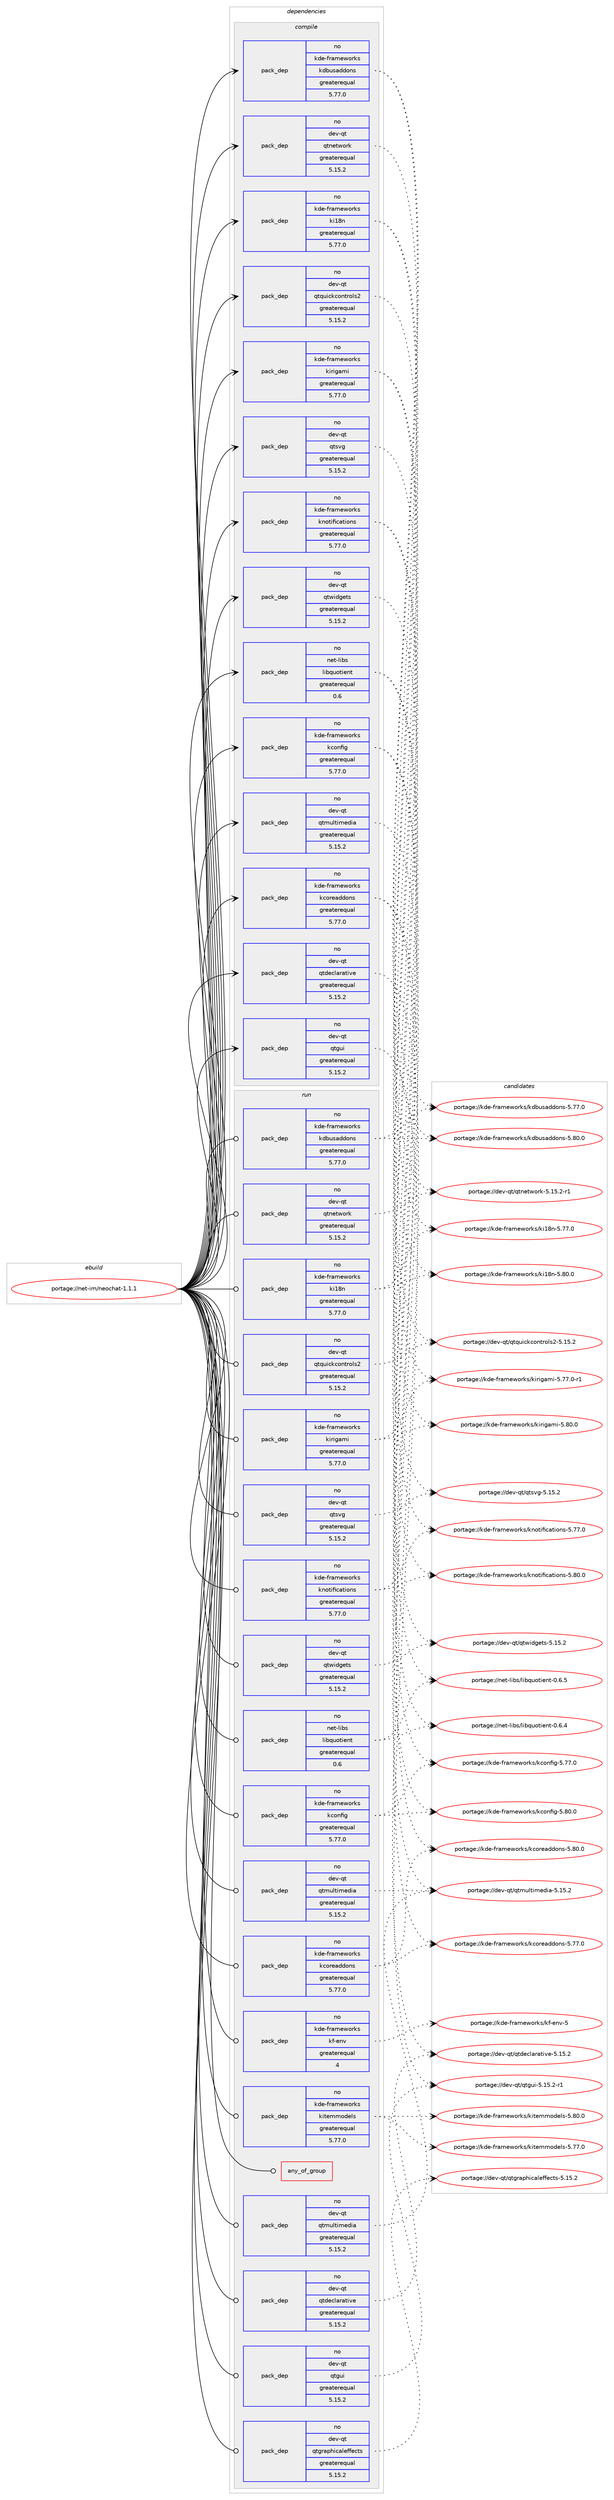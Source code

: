 digraph prolog {

# *************
# Graph options
# *************

newrank=true;
concentrate=true;
compound=true;
graph [rankdir=LR,fontname=Helvetica,fontsize=10,ranksep=1.5];#, ranksep=2.5, nodesep=0.2];
edge  [arrowhead=vee];
node  [fontname=Helvetica,fontsize=10];

# **********
# The ebuild
# **********

subgraph cluster_leftcol {
color=gray;
rank=same;
label=<<i>ebuild</i>>;
id [label="portage://net-im/neochat-1.1.1", color=red, width=4, href="../net-im/neochat-1.1.1.svg"];
}

# ****************
# The dependencies
# ****************

subgraph cluster_midcol {
color=gray;
label=<<i>dependencies</i>>;
subgraph cluster_compile {
fillcolor="#eeeeee";
style=filled;
label=<<i>compile</i>>;
# *** BEGIN UNKNOWN DEPENDENCY TYPE (TODO) ***
# id -> package_dependency(portage://net-im/neochat-1.1.1,install,no,app-text,cmark,none,[,,],any_same_slot,[])
# *** END UNKNOWN DEPENDENCY TYPE (TODO) ***

# *** BEGIN UNKNOWN DEPENDENCY TYPE (TODO) ***
# id -> package_dependency(portage://net-im/neochat-1.1.1,install,no,dev-libs,qtkeychain,none,[,,],any_same_slot,[])
# *** END UNKNOWN DEPENDENCY TYPE (TODO) ***

# *** BEGIN UNKNOWN DEPENDENCY TYPE (TODO) ***
# id -> package_dependency(portage://net-im/neochat-1.1.1,install,no,dev-qt,qtcore,none,[,,],[slot(5)],[])
# *** END UNKNOWN DEPENDENCY TYPE (TODO) ***

subgraph pack51 {
dependency125 [label=<<TABLE BORDER="0" CELLBORDER="1" CELLSPACING="0" CELLPADDING="4" WIDTH="220"><TR><TD ROWSPAN="6" CELLPADDING="30">pack_dep</TD></TR><TR><TD WIDTH="110">no</TD></TR><TR><TD>dev-qt</TD></TR><TR><TD>qtdeclarative</TD></TR><TR><TD>greaterequal</TD></TR><TR><TD>5.15.2</TD></TR></TABLE>>, shape=none, color=blue];
}
id:e -> dependency125:w [weight=20,style="solid",arrowhead="vee"];
subgraph pack52 {
dependency126 [label=<<TABLE BORDER="0" CELLBORDER="1" CELLSPACING="0" CELLPADDING="4" WIDTH="220"><TR><TD ROWSPAN="6" CELLPADDING="30">pack_dep</TD></TR><TR><TD WIDTH="110">no</TD></TR><TR><TD>dev-qt</TD></TR><TR><TD>qtgui</TD></TR><TR><TD>greaterequal</TD></TR><TR><TD>5.15.2</TD></TR></TABLE>>, shape=none, color=blue];
}
id:e -> dependency126:w [weight=20,style="solid",arrowhead="vee"];
subgraph pack53 {
dependency127 [label=<<TABLE BORDER="0" CELLBORDER="1" CELLSPACING="0" CELLPADDING="4" WIDTH="220"><TR><TD ROWSPAN="6" CELLPADDING="30">pack_dep</TD></TR><TR><TD WIDTH="110">no</TD></TR><TR><TD>dev-qt</TD></TR><TR><TD>qtmultimedia</TD></TR><TR><TD>greaterequal</TD></TR><TR><TD>5.15.2</TD></TR></TABLE>>, shape=none, color=blue];
}
id:e -> dependency127:w [weight=20,style="solid",arrowhead="vee"];
subgraph pack54 {
dependency128 [label=<<TABLE BORDER="0" CELLBORDER="1" CELLSPACING="0" CELLPADDING="4" WIDTH="220"><TR><TD ROWSPAN="6" CELLPADDING="30">pack_dep</TD></TR><TR><TD WIDTH="110">no</TD></TR><TR><TD>dev-qt</TD></TR><TR><TD>qtnetwork</TD></TR><TR><TD>greaterequal</TD></TR><TR><TD>5.15.2</TD></TR></TABLE>>, shape=none, color=blue];
}
id:e -> dependency128:w [weight=20,style="solid",arrowhead="vee"];
subgraph pack55 {
dependency129 [label=<<TABLE BORDER="0" CELLBORDER="1" CELLSPACING="0" CELLPADDING="4" WIDTH="220"><TR><TD ROWSPAN="6" CELLPADDING="30">pack_dep</TD></TR><TR><TD WIDTH="110">no</TD></TR><TR><TD>dev-qt</TD></TR><TR><TD>qtquickcontrols2</TD></TR><TR><TD>greaterequal</TD></TR><TR><TD>5.15.2</TD></TR></TABLE>>, shape=none, color=blue];
}
id:e -> dependency129:w [weight=20,style="solid",arrowhead="vee"];
subgraph pack56 {
dependency130 [label=<<TABLE BORDER="0" CELLBORDER="1" CELLSPACING="0" CELLPADDING="4" WIDTH="220"><TR><TD ROWSPAN="6" CELLPADDING="30">pack_dep</TD></TR><TR><TD WIDTH="110">no</TD></TR><TR><TD>dev-qt</TD></TR><TR><TD>qtsvg</TD></TR><TR><TD>greaterequal</TD></TR><TR><TD>5.15.2</TD></TR></TABLE>>, shape=none, color=blue];
}
id:e -> dependency130:w [weight=20,style="solid",arrowhead="vee"];
subgraph pack57 {
dependency131 [label=<<TABLE BORDER="0" CELLBORDER="1" CELLSPACING="0" CELLPADDING="4" WIDTH="220"><TR><TD ROWSPAN="6" CELLPADDING="30">pack_dep</TD></TR><TR><TD WIDTH="110">no</TD></TR><TR><TD>dev-qt</TD></TR><TR><TD>qtwidgets</TD></TR><TR><TD>greaterequal</TD></TR><TR><TD>5.15.2</TD></TR></TABLE>>, shape=none, color=blue];
}
id:e -> dependency131:w [weight=20,style="solid",arrowhead="vee"];
# *** BEGIN UNKNOWN DEPENDENCY TYPE (TODO) ***
# id -> package_dependency(portage://net-im/neochat-1.1.1,install,no,dev-util,desktop-file-utils,none,[,,],[],[])
# *** END UNKNOWN DEPENDENCY TYPE (TODO) ***

subgraph pack58 {
dependency132 [label=<<TABLE BORDER="0" CELLBORDER="1" CELLSPACING="0" CELLPADDING="4" WIDTH="220"><TR><TD ROWSPAN="6" CELLPADDING="30">pack_dep</TD></TR><TR><TD WIDTH="110">no</TD></TR><TR><TD>kde-frameworks</TD></TR><TR><TD>kconfig</TD></TR><TR><TD>greaterequal</TD></TR><TR><TD>5.77.0</TD></TR></TABLE>>, shape=none, color=blue];
}
id:e -> dependency132:w [weight=20,style="solid",arrowhead="vee"];
subgraph pack59 {
dependency133 [label=<<TABLE BORDER="0" CELLBORDER="1" CELLSPACING="0" CELLPADDING="4" WIDTH="220"><TR><TD ROWSPAN="6" CELLPADDING="30">pack_dep</TD></TR><TR><TD WIDTH="110">no</TD></TR><TR><TD>kde-frameworks</TD></TR><TR><TD>kcoreaddons</TD></TR><TR><TD>greaterequal</TD></TR><TR><TD>5.77.0</TD></TR></TABLE>>, shape=none, color=blue];
}
id:e -> dependency133:w [weight=20,style="solid",arrowhead="vee"];
subgraph pack60 {
dependency134 [label=<<TABLE BORDER="0" CELLBORDER="1" CELLSPACING="0" CELLPADDING="4" WIDTH="220"><TR><TD ROWSPAN="6" CELLPADDING="30">pack_dep</TD></TR><TR><TD WIDTH="110">no</TD></TR><TR><TD>kde-frameworks</TD></TR><TR><TD>kdbusaddons</TD></TR><TR><TD>greaterequal</TD></TR><TR><TD>5.77.0</TD></TR></TABLE>>, shape=none, color=blue];
}
id:e -> dependency134:w [weight=20,style="solid",arrowhead="vee"];
subgraph pack61 {
dependency135 [label=<<TABLE BORDER="0" CELLBORDER="1" CELLSPACING="0" CELLPADDING="4" WIDTH="220"><TR><TD ROWSPAN="6" CELLPADDING="30">pack_dep</TD></TR><TR><TD WIDTH="110">no</TD></TR><TR><TD>kde-frameworks</TD></TR><TR><TD>ki18n</TD></TR><TR><TD>greaterequal</TD></TR><TR><TD>5.77.0</TD></TR></TABLE>>, shape=none, color=blue];
}
id:e -> dependency135:w [weight=20,style="solid",arrowhead="vee"];
subgraph pack62 {
dependency136 [label=<<TABLE BORDER="0" CELLBORDER="1" CELLSPACING="0" CELLPADDING="4" WIDTH="220"><TR><TD ROWSPAN="6" CELLPADDING="30">pack_dep</TD></TR><TR><TD WIDTH="110">no</TD></TR><TR><TD>kde-frameworks</TD></TR><TR><TD>kirigami</TD></TR><TR><TD>greaterequal</TD></TR><TR><TD>5.77.0</TD></TR></TABLE>>, shape=none, color=blue];
}
id:e -> dependency136:w [weight=20,style="solid",arrowhead="vee"];
subgraph pack63 {
dependency137 [label=<<TABLE BORDER="0" CELLBORDER="1" CELLSPACING="0" CELLPADDING="4" WIDTH="220"><TR><TD ROWSPAN="6" CELLPADDING="30">pack_dep</TD></TR><TR><TD WIDTH="110">no</TD></TR><TR><TD>kde-frameworks</TD></TR><TR><TD>knotifications</TD></TR><TR><TD>greaterequal</TD></TR><TR><TD>5.77.0</TD></TR></TABLE>>, shape=none, color=blue];
}
id:e -> dependency137:w [weight=20,style="solid",arrowhead="vee"];
# *** BEGIN UNKNOWN DEPENDENCY TYPE (TODO) ***
# id -> package_dependency(portage://net-im/neochat-1.1.1,install,no,media-libs,kquickimageeditor,none,[,,],[slot(5)],[])
# *** END UNKNOWN DEPENDENCY TYPE (TODO) ***

subgraph pack64 {
dependency138 [label=<<TABLE BORDER="0" CELLBORDER="1" CELLSPACING="0" CELLPADDING="4" WIDTH="220"><TR><TD ROWSPAN="6" CELLPADDING="30">pack_dep</TD></TR><TR><TD WIDTH="110">no</TD></TR><TR><TD>net-libs</TD></TR><TR><TD>libquotient</TD></TR><TR><TD>greaterequal</TD></TR><TR><TD>0.6</TD></TR></TABLE>>, shape=none, color=blue];
}
id:e -> dependency138:w [weight=20,style="solid",arrowhead="vee"];
# *** BEGIN UNKNOWN DEPENDENCY TYPE (TODO) ***
# id -> package_dependency(portage://net-im/neochat-1.1.1,install,no,x11-misc,shared-mime-info,none,[,,],[],[])
# *** END UNKNOWN DEPENDENCY TYPE (TODO) ***

}
subgraph cluster_compileandrun {
fillcolor="#eeeeee";
style=filled;
label=<<i>compile and run</i>>;
}
subgraph cluster_run {
fillcolor="#eeeeee";
style=filled;
label=<<i>run</i>>;
subgraph any5 {
dependency139 [label=<<TABLE BORDER="0" CELLBORDER="1" CELLSPACING="0" CELLPADDING="4"><TR><TD CELLPADDING="10">any_of_group</TD></TR></TABLE>>, shape=none, color=red];# *** BEGIN UNKNOWN DEPENDENCY TYPE (TODO) ***
# dependency139 -> package_dependency(portage://net-im/neochat-1.1.1,run,no,kde-frameworks,breeze-icons,none,[,,],any_different_slot,[])
# *** END UNKNOWN DEPENDENCY TYPE (TODO) ***

# *** BEGIN UNKNOWN DEPENDENCY TYPE (TODO) ***
# dependency139 -> package_dependency(portage://net-im/neochat-1.1.1,run,no,kde-frameworks,oxygen-icons,none,[,,],any_different_slot,[])
# *** END UNKNOWN DEPENDENCY TYPE (TODO) ***

}
id:e -> dependency139:w [weight=20,style="solid",arrowhead="odot"];
# *** BEGIN UNKNOWN DEPENDENCY TYPE (TODO) ***
# id -> package_dependency(portage://net-im/neochat-1.1.1,run,no,app-text,cmark,none,[,,],any_same_slot,[])
# *** END UNKNOWN DEPENDENCY TYPE (TODO) ***

# *** BEGIN UNKNOWN DEPENDENCY TYPE (TODO) ***
# id -> package_dependency(portage://net-im/neochat-1.1.1,run,no,dev-libs,qtkeychain,none,[,,],any_same_slot,[])
# *** END UNKNOWN DEPENDENCY TYPE (TODO) ***

# *** BEGIN UNKNOWN DEPENDENCY TYPE (TODO) ***
# id -> package_dependency(portage://net-im/neochat-1.1.1,run,no,dev-qt,qtcore,none,[,,],[slot(5)],[])
# *** END UNKNOWN DEPENDENCY TYPE (TODO) ***

subgraph pack65 {
dependency140 [label=<<TABLE BORDER="0" CELLBORDER="1" CELLSPACING="0" CELLPADDING="4" WIDTH="220"><TR><TD ROWSPAN="6" CELLPADDING="30">pack_dep</TD></TR><TR><TD WIDTH="110">no</TD></TR><TR><TD>dev-qt</TD></TR><TR><TD>qtdeclarative</TD></TR><TR><TD>greaterequal</TD></TR><TR><TD>5.15.2</TD></TR></TABLE>>, shape=none, color=blue];
}
id:e -> dependency140:w [weight=20,style="solid",arrowhead="odot"];
subgraph pack66 {
dependency141 [label=<<TABLE BORDER="0" CELLBORDER="1" CELLSPACING="0" CELLPADDING="4" WIDTH="220"><TR><TD ROWSPAN="6" CELLPADDING="30">pack_dep</TD></TR><TR><TD WIDTH="110">no</TD></TR><TR><TD>dev-qt</TD></TR><TR><TD>qtgraphicaleffects</TD></TR><TR><TD>greaterequal</TD></TR><TR><TD>5.15.2</TD></TR></TABLE>>, shape=none, color=blue];
}
id:e -> dependency141:w [weight=20,style="solid",arrowhead="odot"];
subgraph pack67 {
dependency142 [label=<<TABLE BORDER="0" CELLBORDER="1" CELLSPACING="0" CELLPADDING="4" WIDTH="220"><TR><TD ROWSPAN="6" CELLPADDING="30">pack_dep</TD></TR><TR><TD WIDTH="110">no</TD></TR><TR><TD>dev-qt</TD></TR><TR><TD>qtgui</TD></TR><TR><TD>greaterequal</TD></TR><TR><TD>5.15.2</TD></TR></TABLE>>, shape=none, color=blue];
}
id:e -> dependency142:w [weight=20,style="solid",arrowhead="odot"];
subgraph pack68 {
dependency143 [label=<<TABLE BORDER="0" CELLBORDER="1" CELLSPACING="0" CELLPADDING="4" WIDTH="220"><TR><TD ROWSPAN="6" CELLPADDING="30">pack_dep</TD></TR><TR><TD WIDTH="110">no</TD></TR><TR><TD>dev-qt</TD></TR><TR><TD>qtmultimedia</TD></TR><TR><TD>greaterequal</TD></TR><TR><TD>5.15.2</TD></TR></TABLE>>, shape=none, color=blue];
}
id:e -> dependency143:w [weight=20,style="solid",arrowhead="odot"];
subgraph pack69 {
dependency144 [label=<<TABLE BORDER="0" CELLBORDER="1" CELLSPACING="0" CELLPADDING="4" WIDTH="220"><TR><TD ROWSPAN="6" CELLPADDING="30">pack_dep</TD></TR><TR><TD WIDTH="110">no</TD></TR><TR><TD>dev-qt</TD></TR><TR><TD>qtmultimedia</TD></TR><TR><TD>greaterequal</TD></TR><TR><TD>5.15.2</TD></TR></TABLE>>, shape=none, color=blue];
}
id:e -> dependency144:w [weight=20,style="solid",arrowhead="odot"];
subgraph pack70 {
dependency145 [label=<<TABLE BORDER="0" CELLBORDER="1" CELLSPACING="0" CELLPADDING="4" WIDTH="220"><TR><TD ROWSPAN="6" CELLPADDING="30">pack_dep</TD></TR><TR><TD WIDTH="110">no</TD></TR><TR><TD>dev-qt</TD></TR><TR><TD>qtnetwork</TD></TR><TR><TD>greaterequal</TD></TR><TR><TD>5.15.2</TD></TR></TABLE>>, shape=none, color=blue];
}
id:e -> dependency145:w [weight=20,style="solid",arrowhead="odot"];
subgraph pack71 {
dependency146 [label=<<TABLE BORDER="0" CELLBORDER="1" CELLSPACING="0" CELLPADDING="4" WIDTH="220"><TR><TD ROWSPAN="6" CELLPADDING="30">pack_dep</TD></TR><TR><TD WIDTH="110">no</TD></TR><TR><TD>dev-qt</TD></TR><TR><TD>qtquickcontrols2</TD></TR><TR><TD>greaterequal</TD></TR><TR><TD>5.15.2</TD></TR></TABLE>>, shape=none, color=blue];
}
id:e -> dependency146:w [weight=20,style="solid",arrowhead="odot"];
subgraph pack72 {
dependency147 [label=<<TABLE BORDER="0" CELLBORDER="1" CELLSPACING="0" CELLPADDING="4" WIDTH="220"><TR><TD ROWSPAN="6" CELLPADDING="30">pack_dep</TD></TR><TR><TD WIDTH="110">no</TD></TR><TR><TD>dev-qt</TD></TR><TR><TD>qtsvg</TD></TR><TR><TD>greaterequal</TD></TR><TR><TD>5.15.2</TD></TR></TABLE>>, shape=none, color=blue];
}
id:e -> dependency147:w [weight=20,style="solid",arrowhead="odot"];
subgraph pack73 {
dependency148 [label=<<TABLE BORDER="0" CELLBORDER="1" CELLSPACING="0" CELLPADDING="4" WIDTH="220"><TR><TD ROWSPAN="6" CELLPADDING="30">pack_dep</TD></TR><TR><TD WIDTH="110">no</TD></TR><TR><TD>dev-qt</TD></TR><TR><TD>qtwidgets</TD></TR><TR><TD>greaterequal</TD></TR><TR><TD>5.15.2</TD></TR></TABLE>>, shape=none, color=blue];
}
id:e -> dependency148:w [weight=20,style="solid",arrowhead="odot"];
subgraph pack74 {
dependency149 [label=<<TABLE BORDER="0" CELLBORDER="1" CELLSPACING="0" CELLPADDING="4" WIDTH="220"><TR><TD ROWSPAN="6" CELLPADDING="30">pack_dep</TD></TR><TR><TD WIDTH="110">no</TD></TR><TR><TD>kde-frameworks</TD></TR><TR><TD>kconfig</TD></TR><TR><TD>greaterequal</TD></TR><TR><TD>5.77.0</TD></TR></TABLE>>, shape=none, color=blue];
}
id:e -> dependency149:w [weight=20,style="solid",arrowhead="odot"];
subgraph pack75 {
dependency150 [label=<<TABLE BORDER="0" CELLBORDER="1" CELLSPACING="0" CELLPADDING="4" WIDTH="220"><TR><TD ROWSPAN="6" CELLPADDING="30">pack_dep</TD></TR><TR><TD WIDTH="110">no</TD></TR><TR><TD>kde-frameworks</TD></TR><TR><TD>kcoreaddons</TD></TR><TR><TD>greaterequal</TD></TR><TR><TD>5.77.0</TD></TR></TABLE>>, shape=none, color=blue];
}
id:e -> dependency150:w [weight=20,style="solid",arrowhead="odot"];
subgraph pack76 {
dependency151 [label=<<TABLE BORDER="0" CELLBORDER="1" CELLSPACING="0" CELLPADDING="4" WIDTH="220"><TR><TD ROWSPAN="6" CELLPADDING="30">pack_dep</TD></TR><TR><TD WIDTH="110">no</TD></TR><TR><TD>kde-frameworks</TD></TR><TR><TD>kdbusaddons</TD></TR><TR><TD>greaterequal</TD></TR><TR><TD>5.77.0</TD></TR></TABLE>>, shape=none, color=blue];
}
id:e -> dependency151:w [weight=20,style="solid",arrowhead="odot"];
subgraph pack77 {
dependency152 [label=<<TABLE BORDER="0" CELLBORDER="1" CELLSPACING="0" CELLPADDING="4" WIDTH="220"><TR><TD ROWSPAN="6" CELLPADDING="30">pack_dep</TD></TR><TR><TD WIDTH="110">no</TD></TR><TR><TD>kde-frameworks</TD></TR><TR><TD>kf-env</TD></TR><TR><TD>greaterequal</TD></TR><TR><TD>4</TD></TR></TABLE>>, shape=none, color=blue];
}
id:e -> dependency152:w [weight=20,style="solid",arrowhead="odot"];
subgraph pack78 {
dependency153 [label=<<TABLE BORDER="0" CELLBORDER="1" CELLSPACING="0" CELLPADDING="4" WIDTH="220"><TR><TD ROWSPAN="6" CELLPADDING="30">pack_dep</TD></TR><TR><TD WIDTH="110">no</TD></TR><TR><TD>kde-frameworks</TD></TR><TR><TD>ki18n</TD></TR><TR><TD>greaterequal</TD></TR><TR><TD>5.77.0</TD></TR></TABLE>>, shape=none, color=blue];
}
id:e -> dependency153:w [weight=20,style="solid",arrowhead="odot"];
subgraph pack79 {
dependency154 [label=<<TABLE BORDER="0" CELLBORDER="1" CELLSPACING="0" CELLPADDING="4" WIDTH="220"><TR><TD ROWSPAN="6" CELLPADDING="30">pack_dep</TD></TR><TR><TD WIDTH="110">no</TD></TR><TR><TD>kde-frameworks</TD></TR><TR><TD>kirigami</TD></TR><TR><TD>greaterequal</TD></TR><TR><TD>5.77.0</TD></TR></TABLE>>, shape=none, color=blue];
}
id:e -> dependency154:w [weight=20,style="solid",arrowhead="odot"];
subgraph pack80 {
dependency155 [label=<<TABLE BORDER="0" CELLBORDER="1" CELLSPACING="0" CELLPADDING="4" WIDTH="220"><TR><TD ROWSPAN="6" CELLPADDING="30">pack_dep</TD></TR><TR><TD WIDTH="110">no</TD></TR><TR><TD>kde-frameworks</TD></TR><TR><TD>kitemmodels</TD></TR><TR><TD>greaterequal</TD></TR><TR><TD>5.77.0</TD></TR></TABLE>>, shape=none, color=blue];
}
id:e -> dependency155:w [weight=20,style="solid",arrowhead="odot"];
subgraph pack81 {
dependency156 [label=<<TABLE BORDER="0" CELLBORDER="1" CELLSPACING="0" CELLPADDING="4" WIDTH="220"><TR><TD ROWSPAN="6" CELLPADDING="30">pack_dep</TD></TR><TR><TD WIDTH="110">no</TD></TR><TR><TD>kde-frameworks</TD></TR><TR><TD>knotifications</TD></TR><TR><TD>greaterequal</TD></TR><TR><TD>5.77.0</TD></TR></TABLE>>, shape=none, color=blue];
}
id:e -> dependency156:w [weight=20,style="solid",arrowhead="odot"];
# *** BEGIN UNKNOWN DEPENDENCY TYPE (TODO) ***
# id -> package_dependency(portage://net-im/neochat-1.1.1,run,no,media-libs,kquickimageeditor,none,[,,],[slot(5)],[])
# *** END UNKNOWN DEPENDENCY TYPE (TODO) ***

subgraph pack82 {
dependency157 [label=<<TABLE BORDER="0" CELLBORDER="1" CELLSPACING="0" CELLPADDING="4" WIDTH="220"><TR><TD ROWSPAN="6" CELLPADDING="30">pack_dep</TD></TR><TR><TD WIDTH="110">no</TD></TR><TR><TD>net-libs</TD></TR><TR><TD>libquotient</TD></TR><TR><TD>greaterequal</TD></TR><TR><TD>0.6</TD></TR></TABLE>>, shape=none, color=blue];
}
id:e -> dependency157:w [weight=20,style="solid",arrowhead="odot"];
}
}

# **************
# The candidates
# **************

subgraph cluster_choices {
rank=same;
color=gray;
label=<<i>candidates</i>>;

subgraph choice51 {
color=black;
nodesep=1;
choice100101118451131164711311610010199108971149711610511810145534649534650 [label="portage://dev-qt/qtdeclarative-5.15.2", color=red, width=4,href="../dev-qt/qtdeclarative-5.15.2.svg"];
dependency125:e -> choice100101118451131164711311610010199108971149711610511810145534649534650:w [style=dotted,weight="100"];
}
subgraph choice52 {
color=black;
nodesep=1;
choice1001011184511311647113116103117105455346495346504511449 [label="portage://dev-qt/qtgui-5.15.2-r1", color=red, width=4,href="../dev-qt/qtgui-5.15.2-r1.svg"];
dependency126:e -> choice1001011184511311647113116103117105455346495346504511449:w [style=dotted,weight="100"];
}
subgraph choice53 {
color=black;
nodesep=1;
choice10010111845113116471131161091171081161051091011001059745534649534650 [label="portage://dev-qt/qtmultimedia-5.15.2", color=red, width=4,href="../dev-qt/qtmultimedia-5.15.2.svg"];
dependency127:e -> choice10010111845113116471131161091171081161051091011001059745534649534650:w [style=dotted,weight="100"];
}
subgraph choice54 {
color=black;
nodesep=1;
choice1001011184511311647113116110101116119111114107455346495346504511449 [label="portage://dev-qt/qtnetwork-5.15.2-r1", color=red, width=4,href="../dev-qt/qtnetwork-5.15.2-r1.svg"];
dependency128:e -> choice1001011184511311647113116110101116119111114107455346495346504511449:w [style=dotted,weight="100"];
}
subgraph choice55 {
color=black;
nodesep=1;
choice100101118451131164711311611311710599107991111101161141111081155045534649534650 [label="portage://dev-qt/qtquickcontrols2-5.15.2", color=red, width=4,href="../dev-qt/qtquickcontrols2-5.15.2.svg"];
dependency129:e -> choice100101118451131164711311611311710599107991111101161141111081155045534649534650:w [style=dotted,weight="100"];
}
subgraph choice56 {
color=black;
nodesep=1;
choice100101118451131164711311611511810345534649534650 [label="portage://dev-qt/qtsvg-5.15.2", color=red, width=4,href="../dev-qt/qtsvg-5.15.2.svg"];
dependency130:e -> choice100101118451131164711311611511810345534649534650:w [style=dotted,weight="100"];
}
subgraph choice57 {
color=black;
nodesep=1;
choice100101118451131164711311611910510010310111611545534649534650 [label="portage://dev-qt/qtwidgets-5.15.2", color=red, width=4,href="../dev-qt/qtwidgets-5.15.2.svg"];
dependency131:e -> choice100101118451131164711311611910510010310111611545534649534650:w [style=dotted,weight="100"];
}
subgraph choice58 {
color=black;
nodesep=1;
choice1071001014510211497109101119111114107115471079911111010210510345534655554648 [label="portage://kde-frameworks/kconfig-5.77.0", color=red, width=4,href="../kde-frameworks/kconfig-5.77.0.svg"];
choice1071001014510211497109101119111114107115471079911111010210510345534656484648 [label="portage://kde-frameworks/kconfig-5.80.0", color=red, width=4,href="../kde-frameworks/kconfig-5.80.0.svg"];
dependency132:e -> choice1071001014510211497109101119111114107115471079911111010210510345534655554648:w [style=dotted,weight="100"];
dependency132:e -> choice1071001014510211497109101119111114107115471079911111010210510345534656484648:w [style=dotted,weight="100"];
}
subgraph choice59 {
color=black;
nodesep=1;
choice107100101451021149710910111911111410711547107991111141019710010011111011545534655554648 [label="portage://kde-frameworks/kcoreaddons-5.77.0", color=red, width=4,href="../kde-frameworks/kcoreaddons-5.77.0.svg"];
choice107100101451021149710910111911111410711547107991111141019710010011111011545534656484648 [label="portage://kde-frameworks/kcoreaddons-5.80.0", color=red, width=4,href="../kde-frameworks/kcoreaddons-5.80.0.svg"];
dependency133:e -> choice107100101451021149710910111911111410711547107991111141019710010011111011545534655554648:w [style=dotted,weight="100"];
dependency133:e -> choice107100101451021149710910111911111410711547107991111141019710010011111011545534656484648:w [style=dotted,weight="100"];
}
subgraph choice60 {
color=black;
nodesep=1;
choice107100101451021149710910111911111410711547107100981171159710010011111011545534655554648 [label="portage://kde-frameworks/kdbusaddons-5.77.0", color=red, width=4,href="../kde-frameworks/kdbusaddons-5.77.0.svg"];
choice107100101451021149710910111911111410711547107100981171159710010011111011545534656484648 [label="portage://kde-frameworks/kdbusaddons-5.80.0", color=red, width=4,href="../kde-frameworks/kdbusaddons-5.80.0.svg"];
dependency134:e -> choice107100101451021149710910111911111410711547107100981171159710010011111011545534655554648:w [style=dotted,weight="100"];
dependency134:e -> choice107100101451021149710910111911111410711547107100981171159710010011111011545534656484648:w [style=dotted,weight="100"];
}
subgraph choice61 {
color=black;
nodesep=1;
choice107100101451021149710910111911111410711547107105495611045534655554648 [label="portage://kde-frameworks/ki18n-5.77.0", color=red, width=4,href="../kde-frameworks/ki18n-5.77.0.svg"];
choice107100101451021149710910111911111410711547107105495611045534656484648 [label="portage://kde-frameworks/ki18n-5.80.0", color=red, width=4,href="../kde-frameworks/ki18n-5.80.0.svg"];
dependency135:e -> choice107100101451021149710910111911111410711547107105495611045534655554648:w [style=dotted,weight="100"];
dependency135:e -> choice107100101451021149710910111911111410711547107105495611045534656484648:w [style=dotted,weight="100"];
}
subgraph choice62 {
color=black;
nodesep=1;
choice10710010145102114971091011191111141071154710710511410510397109105455346555546484511449 [label="portage://kde-frameworks/kirigami-5.77.0-r1", color=red, width=4,href="../kde-frameworks/kirigami-5.77.0-r1.svg"];
choice1071001014510211497109101119111114107115471071051141051039710910545534656484648 [label="portage://kde-frameworks/kirigami-5.80.0", color=red, width=4,href="../kde-frameworks/kirigami-5.80.0.svg"];
dependency136:e -> choice10710010145102114971091011191111141071154710710511410510397109105455346555546484511449:w [style=dotted,weight="100"];
dependency136:e -> choice1071001014510211497109101119111114107115471071051141051039710910545534656484648:w [style=dotted,weight="100"];
}
subgraph choice63 {
color=black;
nodesep=1;
choice107100101451021149710910111911111410711547107110111116105102105999711610511111011545534655554648 [label="portage://kde-frameworks/knotifications-5.77.0", color=red, width=4,href="../kde-frameworks/knotifications-5.77.0.svg"];
choice107100101451021149710910111911111410711547107110111116105102105999711610511111011545534656484648 [label="portage://kde-frameworks/knotifications-5.80.0", color=red, width=4,href="../kde-frameworks/knotifications-5.80.0.svg"];
dependency137:e -> choice107100101451021149710910111911111410711547107110111116105102105999711610511111011545534655554648:w [style=dotted,weight="100"];
dependency137:e -> choice107100101451021149710910111911111410711547107110111116105102105999711610511111011545534656484648:w [style=dotted,weight="100"];
}
subgraph choice64 {
color=black;
nodesep=1;
choice11010111645108105981154710810598113117111116105101110116454846544652 [label="portage://net-libs/libquotient-0.6.4", color=red, width=4,href="../net-libs/libquotient-0.6.4.svg"];
choice11010111645108105981154710810598113117111116105101110116454846544653 [label="portage://net-libs/libquotient-0.6.5", color=red, width=4,href="../net-libs/libquotient-0.6.5.svg"];
dependency138:e -> choice11010111645108105981154710810598113117111116105101110116454846544652:w [style=dotted,weight="100"];
dependency138:e -> choice11010111645108105981154710810598113117111116105101110116454846544653:w [style=dotted,weight="100"];
}
subgraph choice65 {
color=black;
nodesep=1;
choice100101118451131164711311610010199108971149711610511810145534649534650 [label="portage://dev-qt/qtdeclarative-5.15.2", color=red, width=4,href="../dev-qt/qtdeclarative-5.15.2.svg"];
dependency140:e -> choice100101118451131164711311610010199108971149711610511810145534649534650:w [style=dotted,weight="100"];
}
subgraph choice66 {
color=black;
nodesep=1;
choice10010111845113116471131161031149711210410599971081011021021019911611545534649534650 [label="portage://dev-qt/qtgraphicaleffects-5.15.2", color=red, width=4,href="../dev-qt/qtgraphicaleffects-5.15.2.svg"];
dependency141:e -> choice10010111845113116471131161031149711210410599971081011021021019911611545534649534650:w [style=dotted,weight="100"];
}
subgraph choice67 {
color=black;
nodesep=1;
choice1001011184511311647113116103117105455346495346504511449 [label="portage://dev-qt/qtgui-5.15.2-r1", color=red, width=4,href="../dev-qt/qtgui-5.15.2-r1.svg"];
dependency142:e -> choice1001011184511311647113116103117105455346495346504511449:w [style=dotted,weight="100"];
}
subgraph choice68 {
color=black;
nodesep=1;
choice10010111845113116471131161091171081161051091011001059745534649534650 [label="portage://dev-qt/qtmultimedia-5.15.2", color=red, width=4,href="../dev-qt/qtmultimedia-5.15.2.svg"];
dependency143:e -> choice10010111845113116471131161091171081161051091011001059745534649534650:w [style=dotted,weight="100"];
}
subgraph choice69 {
color=black;
nodesep=1;
choice10010111845113116471131161091171081161051091011001059745534649534650 [label="portage://dev-qt/qtmultimedia-5.15.2", color=red, width=4,href="../dev-qt/qtmultimedia-5.15.2.svg"];
dependency144:e -> choice10010111845113116471131161091171081161051091011001059745534649534650:w [style=dotted,weight="100"];
}
subgraph choice70 {
color=black;
nodesep=1;
choice1001011184511311647113116110101116119111114107455346495346504511449 [label="portage://dev-qt/qtnetwork-5.15.2-r1", color=red, width=4,href="../dev-qt/qtnetwork-5.15.2-r1.svg"];
dependency145:e -> choice1001011184511311647113116110101116119111114107455346495346504511449:w [style=dotted,weight="100"];
}
subgraph choice71 {
color=black;
nodesep=1;
choice100101118451131164711311611311710599107991111101161141111081155045534649534650 [label="portage://dev-qt/qtquickcontrols2-5.15.2", color=red, width=4,href="../dev-qt/qtquickcontrols2-5.15.2.svg"];
dependency146:e -> choice100101118451131164711311611311710599107991111101161141111081155045534649534650:w [style=dotted,weight="100"];
}
subgraph choice72 {
color=black;
nodesep=1;
choice100101118451131164711311611511810345534649534650 [label="portage://dev-qt/qtsvg-5.15.2", color=red, width=4,href="../dev-qt/qtsvg-5.15.2.svg"];
dependency147:e -> choice100101118451131164711311611511810345534649534650:w [style=dotted,weight="100"];
}
subgraph choice73 {
color=black;
nodesep=1;
choice100101118451131164711311611910510010310111611545534649534650 [label="portage://dev-qt/qtwidgets-5.15.2", color=red, width=4,href="../dev-qt/qtwidgets-5.15.2.svg"];
dependency148:e -> choice100101118451131164711311611910510010310111611545534649534650:w [style=dotted,weight="100"];
}
subgraph choice74 {
color=black;
nodesep=1;
choice1071001014510211497109101119111114107115471079911111010210510345534655554648 [label="portage://kde-frameworks/kconfig-5.77.0", color=red, width=4,href="../kde-frameworks/kconfig-5.77.0.svg"];
choice1071001014510211497109101119111114107115471079911111010210510345534656484648 [label="portage://kde-frameworks/kconfig-5.80.0", color=red, width=4,href="../kde-frameworks/kconfig-5.80.0.svg"];
dependency149:e -> choice1071001014510211497109101119111114107115471079911111010210510345534655554648:w [style=dotted,weight="100"];
dependency149:e -> choice1071001014510211497109101119111114107115471079911111010210510345534656484648:w [style=dotted,weight="100"];
}
subgraph choice75 {
color=black;
nodesep=1;
choice107100101451021149710910111911111410711547107991111141019710010011111011545534655554648 [label="portage://kde-frameworks/kcoreaddons-5.77.0", color=red, width=4,href="../kde-frameworks/kcoreaddons-5.77.0.svg"];
choice107100101451021149710910111911111410711547107991111141019710010011111011545534656484648 [label="portage://kde-frameworks/kcoreaddons-5.80.0", color=red, width=4,href="../kde-frameworks/kcoreaddons-5.80.0.svg"];
dependency150:e -> choice107100101451021149710910111911111410711547107991111141019710010011111011545534655554648:w [style=dotted,weight="100"];
dependency150:e -> choice107100101451021149710910111911111410711547107991111141019710010011111011545534656484648:w [style=dotted,weight="100"];
}
subgraph choice76 {
color=black;
nodesep=1;
choice107100101451021149710910111911111410711547107100981171159710010011111011545534655554648 [label="portage://kde-frameworks/kdbusaddons-5.77.0", color=red, width=4,href="../kde-frameworks/kdbusaddons-5.77.0.svg"];
choice107100101451021149710910111911111410711547107100981171159710010011111011545534656484648 [label="portage://kde-frameworks/kdbusaddons-5.80.0", color=red, width=4,href="../kde-frameworks/kdbusaddons-5.80.0.svg"];
dependency151:e -> choice107100101451021149710910111911111410711547107100981171159710010011111011545534655554648:w [style=dotted,weight="100"];
dependency151:e -> choice107100101451021149710910111911111410711547107100981171159710010011111011545534656484648:w [style=dotted,weight="100"];
}
subgraph choice77 {
color=black;
nodesep=1;
choice107100101451021149710910111911111410711547107102451011101184553 [label="portage://kde-frameworks/kf-env-5", color=red, width=4,href="../kde-frameworks/kf-env-5.svg"];
dependency152:e -> choice107100101451021149710910111911111410711547107102451011101184553:w [style=dotted,weight="100"];
}
subgraph choice78 {
color=black;
nodesep=1;
choice107100101451021149710910111911111410711547107105495611045534655554648 [label="portage://kde-frameworks/ki18n-5.77.0", color=red, width=4,href="../kde-frameworks/ki18n-5.77.0.svg"];
choice107100101451021149710910111911111410711547107105495611045534656484648 [label="portage://kde-frameworks/ki18n-5.80.0", color=red, width=4,href="../kde-frameworks/ki18n-5.80.0.svg"];
dependency153:e -> choice107100101451021149710910111911111410711547107105495611045534655554648:w [style=dotted,weight="100"];
dependency153:e -> choice107100101451021149710910111911111410711547107105495611045534656484648:w [style=dotted,weight="100"];
}
subgraph choice79 {
color=black;
nodesep=1;
choice10710010145102114971091011191111141071154710710511410510397109105455346555546484511449 [label="portage://kde-frameworks/kirigami-5.77.0-r1", color=red, width=4,href="../kde-frameworks/kirigami-5.77.0-r1.svg"];
choice1071001014510211497109101119111114107115471071051141051039710910545534656484648 [label="portage://kde-frameworks/kirigami-5.80.0", color=red, width=4,href="../kde-frameworks/kirigami-5.80.0.svg"];
dependency154:e -> choice10710010145102114971091011191111141071154710710511410510397109105455346555546484511449:w [style=dotted,weight="100"];
dependency154:e -> choice1071001014510211497109101119111114107115471071051141051039710910545534656484648:w [style=dotted,weight="100"];
}
subgraph choice80 {
color=black;
nodesep=1;
choice10710010145102114971091011191111141071154710710511610110910911110010110811545534655554648 [label="portage://kde-frameworks/kitemmodels-5.77.0", color=red, width=4,href="../kde-frameworks/kitemmodels-5.77.0.svg"];
choice10710010145102114971091011191111141071154710710511610110910911110010110811545534656484648 [label="portage://kde-frameworks/kitemmodels-5.80.0", color=red, width=4,href="../kde-frameworks/kitemmodels-5.80.0.svg"];
dependency155:e -> choice10710010145102114971091011191111141071154710710511610110910911110010110811545534655554648:w [style=dotted,weight="100"];
dependency155:e -> choice10710010145102114971091011191111141071154710710511610110910911110010110811545534656484648:w [style=dotted,weight="100"];
}
subgraph choice81 {
color=black;
nodesep=1;
choice107100101451021149710910111911111410711547107110111116105102105999711610511111011545534655554648 [label="portage://kde-frameworks/knotifications-5.77.0", color=red, width=4,href="../kde-frameworks/knotifications-5.77.0.svg"];
choice107100101451021149710910111911111410711547107110111116105102105999711610511111011545534656484648 [label="portage://kde-frameworks/knotifications-5.80.0", color=red, width=4,href="../kde-frameworks/knotifications-5.80.0.svg"];
dependency156:e -> choice107100101451021149710910111911111410711547107110111116105102105999711610511111011545534655554648:w [style=dotted,weight="100"];
dependency156:e -> choice107100101451021149710910111911111410711547107110111116105102105999711610511111011545534656484648:w [style=dotted,weight="100"];
}
subgraph choice82 {
color=black;
nodesep=1;
choice11010111645108105981154710810598113117111116105101110116454846544652 [label="portage://net-libs/libquotient-0.6.4", color=red, width=4,href="../net-libs/libquotient-0.6.4.svg"];
choice11010111645108105981154710810598113117111116105101110116454846544653 [label="portage://net-libs/libquotient-0.6.5", color=red, width=4,href="../net-libs/libquotient-0.6.5.svg"];
dependency157:e -> choice11010111645108105981154710810598113117111116105101110116454846544652:w [style=dotted,weight="100"];
dependency157:e -> choice11010111645108105981154710810598113117111116105101110116454846544653:w [style=dotted,weight="100"];
}
}

}
